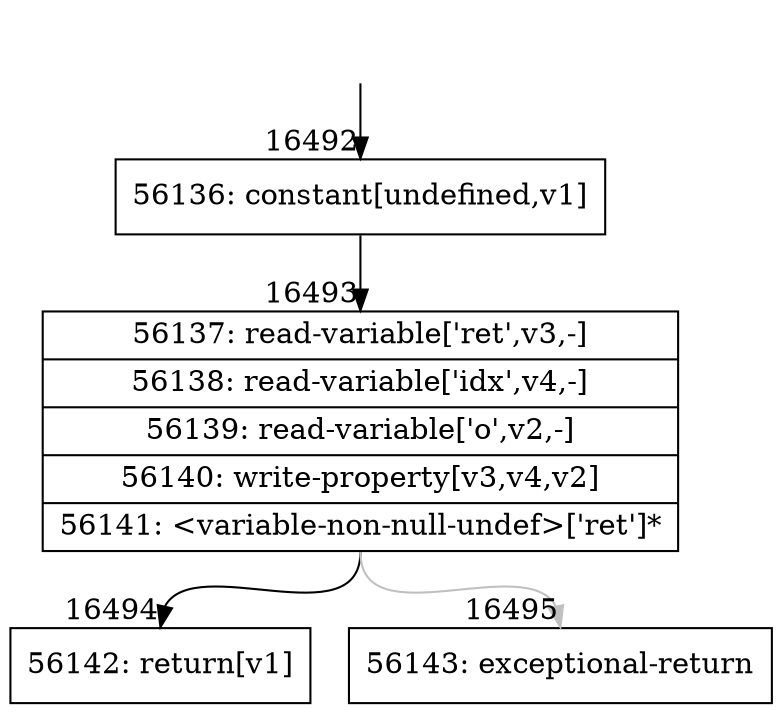 digraph {
rankdir="TD"
BB_entry1412[shape=none,label=""];
BB_entry1412 -> BB16492 [tailport=s, headport=n, headlabel="    16492"]
BB16492 [shape=record label="{56136: constant[undefined,v1]}" ] 
BB16492 -> BB16493 [tailport=s, headport=n, headlabel="      16493"]
BB16493 [shape=record label="{56137: read-variable['ret',v3,-]|56138: read-variable['idx',v4,-]|56139: read-variable['o',v2,-]|56140: write-property[v3,v4,v2]|56141: \<variable-non-null-undef\>['ret']*}" ] 
BB16493 -> BB16494 [tailport=s, headport=n, headlabel="      16494"]
BB16493 -> BB16495 [tailport=s, headport=n, color=gray, headlabel="      16495"]
BB16494 [shape=record label="{56142: return[v1]}" ] 
BB16495 [shape=record label="{56143: exceptional-return}" ] 
//#$~ 30929
}
